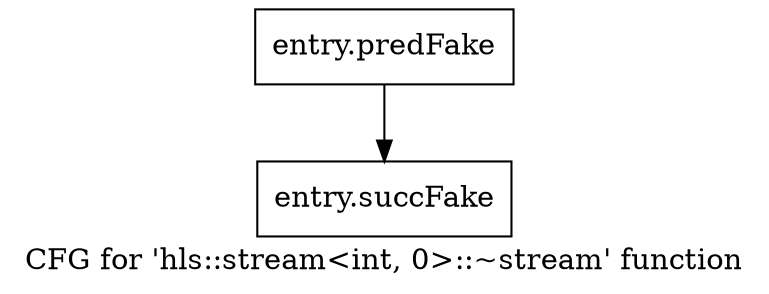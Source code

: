 digraph "CFG for 'hls::stream\<int, 0\>::~stream' function" {
	label="CFG for 'hls::stream\<int, 0\>::~stream' function";

	Node0x49b0060 [shape=record,filename="",linenumber="",label="{entry.predFake}"];
	Node0x49b0060 -> Node0x495d890[ callList="" memoryops="" filename="/proj/xbuilds/2019.2_0801_1/installs/lin64/Scout/HEAD/include/hls_stream.h"];
	Node0x495d890 [shape=record,filename="/proj/xbuilds/2019.2_0801_1/installs/lin64/Scout/HEAD/include/hls_stream.h",linenumber="129",label="{entry.succFake}"];
}
